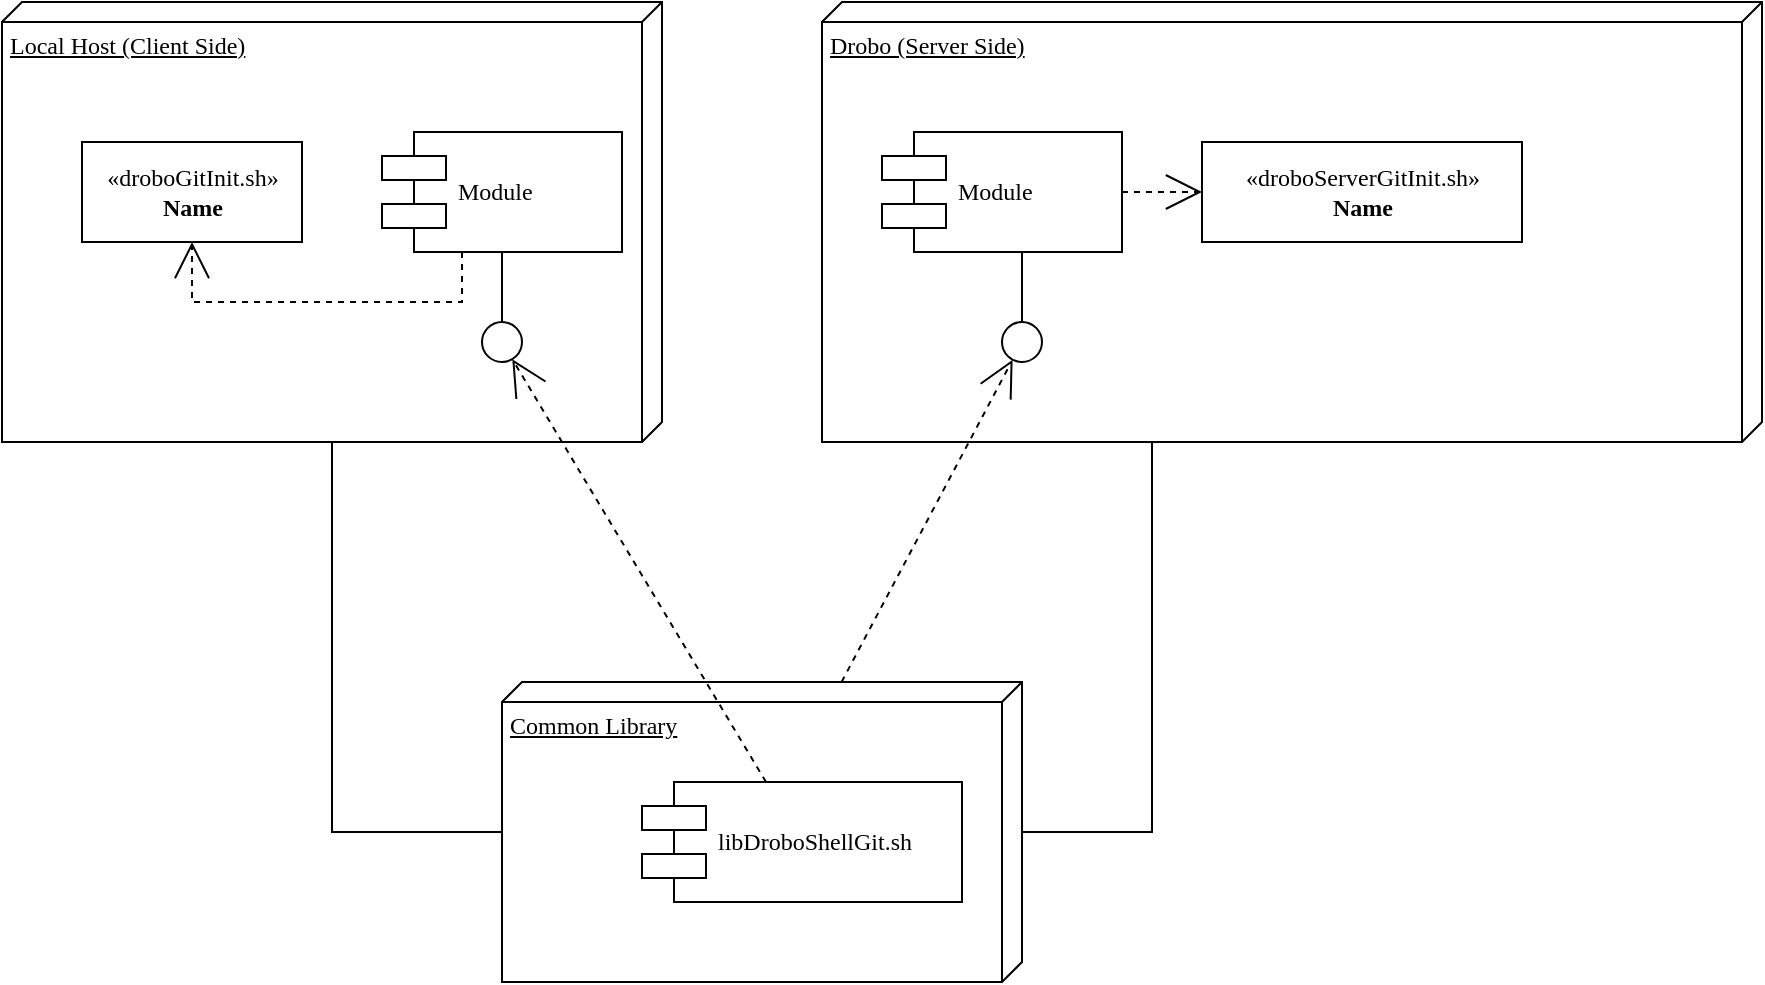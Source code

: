 <mxfile compressed="false" version="13.0.3" type="device">
  <diagram name="Page-1" id="5f0bae14-7c28-e335-631c-24af17079c00">
    <mxGraphModel dx="1106" dy="1003" grid="1" gridSize="10" guides="1" tooltips="1" connect="1" arrows="1" fold="1" page="1" pageScale="1" pageWidth="1100" pageHeight="850" background="#ffffff" math="0" shadow="0">
      <root>
        <mxCell id="0" />
        <mxCell id="1" parent="0" />
        <mxCell id="39150e848f15840c-1" value="Local Host (Client Side)" style="verticalAlign=top;align=left;spacingTop=8;spacingLeft=2;spacingRight=12;shape=cube;size=10;direction=south;fontStyle=4;html=1;rounded=0;shadow=0;comic=0;labelBackgroundColor=none;strokeWidth=1;fontFamily=Verdana;fontSize=12" parent="1" vertex="1">
          <mxGeometry x="120" y="70" width="330" height="220" as="geometry" />
        </mxCell>
        <mxCell id="39150e848f15840c-2" value="Drobo (Server Side)" style="verticalAlign=top;align=left;spacingTop=8;spacingLeft=2;spacingRight=12;shape=cube;size=10;direction=south;fontStyle=4;html=1;rounded=0;shadow=0;comic=0;labelBackgroundColor=none;strokeWidth=1;fontFamily=Verdana;fontSize=12" parent="1" vertex="1">
          <mxGeometry x="530" y="70" width="470" height="220" as="geometry" />
        </mxCell>
        <mxCell id="39150e848f15840c-3" value="Common Library" style="verticalAlign=top;align=left;spacingTop=8;spacingLeft=2;spacingRight=12;shape=cube;size=10;direction=south;fontStyle=4;html=1;rounded=0;shadow=0;comic=0;labelBackgroundColor=none;strokeWidth=1;fontFamily=Verdana;fontSize=12" parent="1" vertex="1">
          <mxGeometry x="370" y="410" width="260" height="150" as="geometry" />
        </mxCell>
        <mxCell id="39150e848f15840c-4" value="«droboGitInit.sh»&lt;br&gt;&lt;b&gt;Name&lt;/b&gt;" style="html=1;rounded=0;shadow=0;comic=0;labelBackgroundColor=none;strokeWidth=1;fontFamily=Verdana;fontSize=12;align=center;" parent="1" vertex="1">
          <mxGeometry x="160" y="140" width="110" height="50" as="geometry" />
        </mxCell>
        <mxCell id="39150e848f15840c-5" value="Module" style="shape=component;align=left;spacingLeft=36;rounded=0;shadow=0;comic=0;labelBackgroundColor=none;strokeWidth=1;fontFamily=Verdana;fontSize=12;html=1;" parent="1" vertex="1">
          <mxGeometry x="310" y="135" width="120" height="60" as="geometry" />
        </mxCell>
        <mxCell id="39150e848f15840c-6" value="" style="ellipse;whiteSpace=wrap;html=1;rounded=0;shadow=0;comic=0;labelBackgroundColor=none;strokeWidth=1;fontFamily=Verdana;fontSize=12;align=center;" parent="1" vertex="1">
          <mxGeometry x="360" y="230" width="20" height="20" as="geometry" />
        </mxCell>
        <mxCell id="39150e848f15840c-7" value="Module" style="shape=component;align=left;spacingLeft=36;rounded=0;shadow=0;comic=0;labelBackgroundColor=none;strokeWidth=1;fontFamily=Verdana;fontSize=12;html=1;" parent="1" vertex="1">
          <mxGeometry x="560" y="135" width="120" height="60" as="geometry" />
        </mxCell>
        <mxCell id="39150e848f15840c-8" value="«droboServerGitInit.sh»&lt;br&gt;&lt;b&gt;Name&lt;/b&gt;" style="html=1;rounded=0;shadow=0;comic=0;labelBackgroundColor=none;strokeWidth=1;fontFamily=Verdana;fontSize=12;align=center;" parent="1" vertex="1">
          <mxGeometry x="720" y="140" width="160" height="50" as="geometry" />
        </mxCell>
        <mxCell id="39150e848f15840c-9" value="" style="ellipse;whiteSpace=wrap;html=1;rounded=0;shadow=0;comic=0;labelBackgroundColor=none;strokeWidth=1;fontFamily=Verdana;fontSize=12;align=center;" parent="1" vertex="1">
          <mxGeometry x="620" y="230" width="20" height="20" as="geometry" />
        </mxCell>
        <mxCell id="39150e848f15840c-10" value="libDroboShellGit.sh" style="shape=component;align=left;spacingLeft=36;rounded=0;shadow=0;comic=0;labelBackgroundColor=none;strokeWidth=1;fontFamily=Verdana;fontSize=12;html=1;" parent="1" vertex="1">
          <mxGeometry x="440" y="460" width="160" height="60" as="geometry" />
        </mxCell>
        <mxCell id="39150e848f15840c-11" style="edgeStyle=none;rounded=0;html=1;dashed=1;labelBackgroundColor=none;startArrow=none;startFill=0;startSize=8;endArrow=open;endFill=0;endSize=16;fontFamily=Verdana;fontSize=12;" parent="1" source="39150e848f15840c-10" target="39150e848f15840c-6" edge="1">
          <mxGeometry relative="1" as="geometry" />
        </mxCell>
        <mxCell id="39150e848f15840c-12" style="edgeStyle=none;rounded=0;html=1;dashed=1;labelBackgroundColor=none;startArrow=none;startFill=0;startSize=8;endArrow=open;endFill=0;endSize=16;fontFamily=Verdana;fontSize=12;" parent="1" source="39150e848f15840c-3" target="39150e848f15840c-9" edge="1">
          <mxGeometry relative="1" as="geometry" />
        </mxCell>
        <mxCell id="39150e848f15840c-13" style="edgeStyle=elbowEdgeStyle;rounded=0;html=1;labelBackgroundColor=none;startArrow=none;startFill=0;startSize=8;endArrow=none;endFill=0;endSize=16;fontFamily=Verdana;fontSize=12;" parent="1" source="39150e848f15840c-9" target="39150e848f15840c-7" edge="1">
          <mxGeometry relative="1" as="geometry" />
        </mxCell>
        <mxCell id="39150e848f15840c-14" style="edgeStyle=elbowEdgeStyle;rounded=0;html=1;labelBackgroundColor=none;startArrow=none;startFill=0;startSize=8;endArrow=none;endFill=0;endSize=16;fontFamily=Verdana;fontSize=12;" parent="1" source="39150e848f15840c-6" target="39150e848f15840c-5" edge="1">
          <mxGeometry relative="1" as="geometry" />
        </mxCell>
        <mxCell id="39150e848f15840c-15" style="edgeStyle=orthogonalEdgeStyle;rounded=0;html=1;labelBackgroundColor=none;startArrow=none;startFill=0;startSize=8;endArrow=open;endFill=0;endSize=16;fontFamily=Verdana;fontSize=12;dashed=1;" parent="1" source="39150e848f15840c-5" target="39150e848f15840c-4" edge="1">
          <mxGeometry relative="1" as="geometry">
            <Array as="points">
              <mxPoint x="350" y="220" />
              <mxPoint x="215" y="220" />
            </Array>
          </mxGeometry>
        </mxCell>
        <mxCell id="39150e848f15840c-16" style="edgeStyle=orthogonalEdgeStyle;rounded=0;html=1;dashed=1;labelBackgroundColor=none;startArrow=none;startFill=0;startSize=8;endArrow=open;endFill=0;endSize=16;fontFamily=Verdana;fontSize=12;" parent="1" source="39150e848f15840c-7" target="39150e848f15840c-8" edge="1">
          <mxGeometry relative="1" as="geometry" />
        </mxCell>
        <mxCell id="39150e848f15840c-17" style="edgeStyle=orthogonalEdgeStyle;rounded=0;html=1;labelBackgroundColor=none;startArrow=none;startFill=0;startSize=8;endArrow=none;endFill=0;endSize=16;fontFamily=Verdana;fontSize=12;" parent="1" source="39150e848f15840c-3" target="39150e848f15840c-2" edge="1">
          <mxGeometry relative="1" as="geometry">
            <Array as="points">
              <mxPoint x="695" y="485" />
            </Array>
          </mxGeometry>
        </mxCell>
        <mxCell id="39150e848f15840c-18" style="edgeStyle=orthogonalEdgeStyle;rounded=0;html=1;labelBackgroundColor=none;startArrow=none;startFill=0;startSize=8;endArrow=none;endFill=0;endSize=16;fontFamily=Verdana;fontSize=12;" parent="1" source="39150e848f15840c-3" target="39150e848f15840c-1" edge="1">
          <mxGeometry relative="1" as="geometry">
            <Array as="points">
              <mxPoint x="285" y="485" />
            </Array>
          </mxGeometry>
        </mxCell>
      </root>
    </mxGraphModel>
  </diagram>
</mxfile>
